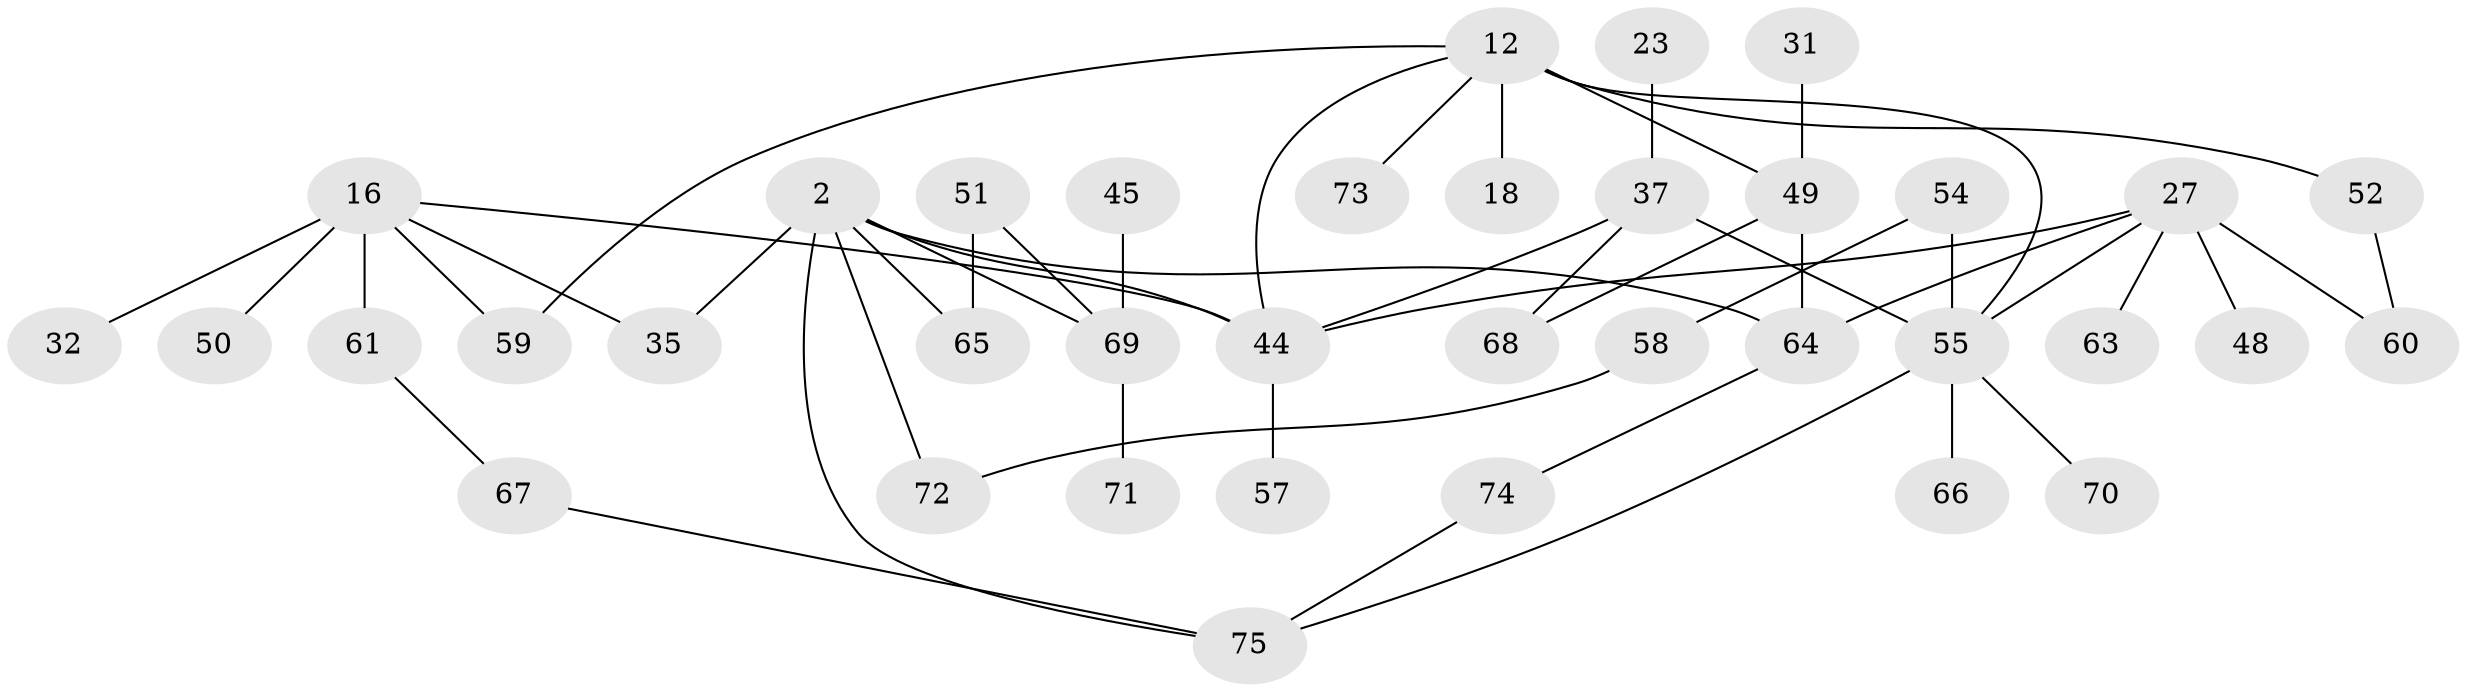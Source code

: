 // original degree distribution, {5: 0.06666666666666667, 3: 0.17333333333333334, 4: 0.12, 2: 0.38666666666666666, 6: 0.013333333333333334, 7: 0.013333333333333334, 1: 0.22666666666666666}
// Generated by graph-tools (version 1.1) at 2025/45/03/04/25 21:45:57]
// undirected, 37 vertices, 49 edges
graph export_dot {
graph [start="1"]
  node [color=gray90,style=filled];
  2 [super="+1"];
  12 [super="+11+9"];
  16;
  18;
  23;
  27 [super="+15"];
  31;
  32 [super="+22"];
  35;
  37 [super="+7+4"];
  44 [super="+40"];
  45;
  48 [super="+38"];
  49 [super="+14"];
  50;
  51 [super="+42"];
  52;
  54;
  55 [super="+28+19+26"];
  57;
  58;
  59 [super="+43"];
  60 [super="+46"];
  61 [super="+56"];
  63;
  64 [super="+20+62"];
  65;
  66 [super="+41"];
  67;
  68 [super="+53"];
  69 [super="+21"];
  70;
  71 [super="+24"];
  72 [super="+36"];
  73 [super="+33"];
  74;
  75 [super="+47"];
  2 -- 65;
  2 -- 35;
  2 -- 69 [weight=2];
  2 -- 75;
  2 -- 64;
  2 -- 72;
  2 -- 44;
  12 -- 18;
  12 -- 44 [weight=2];
  12 -- 52;
  12 -- 49 [weight=2];
  12 -- 55;
  12 -- 59;
  12 -- 73;
  16 -- 50;
  16 -- 61 [weight=2];
  16 -- 35;
  16 -- 59;
  16 -- 44;
  16 -- 32;
  23 -- 37;
  27 -- 63;
  27 -- 64 [weight=2];
  27 -- 55;
  27 -- 44;
  27 -- 48;
  27 -- 60;
  31 -- 49;
  37 -- 55 [weight=2];
  37 -- 44;
  37 -- 68;
  44 -- 57;
  45 -- 69;
  49 -- 64;
  49 -- 68;
  51 -- 65;
  51 -- 69;
  52 -- 60;
  54 -- 58;
  54 -- 55;
  55 -- 70;
  55 -- 66 [weight=2];
  55 -- 75;
  58 -- 72;
  61 -- 67;
  64 -- 74;
  67 -- 75;
  69 -- 71;
  74 -- 75;
}
